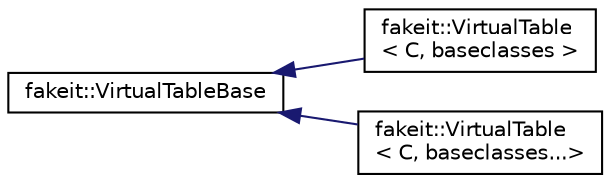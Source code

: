digraph "Graphical Class Hierarchy"
{
  edge [fontname="Helvetica",fontsize="10",labelfontname="Helvetica",labelfontsize="10"];
  node [fontname="Helvetica",fontsize="10",shape=record];
  rankdir="LR";
  Node1 [label="fakeit::VirtualTableBase",height=0.2,width=0.4,color="black", fillcolor="white", style="filled",URL="$d0/df9/structfakeit_1_1VirtualTableBase.html"];
  Node1 -> Node2 [dir="back",color="midnightblue",fontsize="10",style="solid",fontname="Helvetica"];
  Node2 [label="fakeit::VirtualTable\l\< C, baseclasses \>",height=0.2,width=0.4,color="black", fillcolor="white", style="filled",URL="$dc/d13/structfakeit_1_1VirtualTable.html"];
  Node1 -> Node3 [dir="back",color="midnightblue",fontsize="10",style="solid",fontname="Helvetica"];
  Node3 [label="fakeit::VirtualTable\l\< C, baseclasses...\>",height=0.2,width=0.4,color="black", fillcolor="white", style="filled",URL="$dc/d13/structfakeit_1_1VirtualTable.html"];
}
